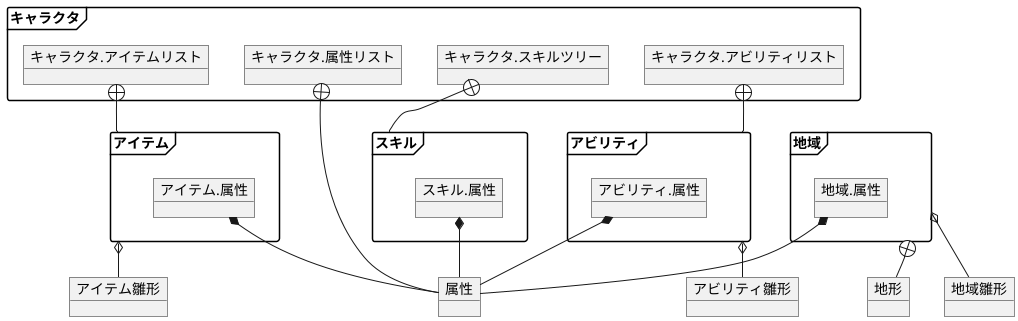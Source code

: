 @startuml 全体概要図

skinparam packageStyle Frame

object 属性

object アビリティ雛形
namespace アビリティ{
	object アビリティ.属性

	属性 *-- .属性
}
アビリティ o-- アビリティ雛形

object アイテム雛形
namespace アイテム{
	object アイテム.属性

	属性 *-- .属性
}
アイテム o-- アイテム雛形
namespace スキル{
	object スキル.属性

	属性 *-- .属性
}

object 地域雛形
object 地形
namespace 地域{
	object 地域.属性

	属性 *-- .属性
}
地域 o-- 地域雛形
地域 +-- .地形

namespace キャラクタ{
	object キャラクタ.属性リスト
	object キャラクタ.スキルツリー
	object キャラクタ.アビリティリスト
	object キャラクタ.アイテムリスト

	属性リスト +-- .属性
	スキルツリー +-- スキル
	アビリティリスト +-- アビリティ
	アイテムリスト +-- アイテム
}

@enduml

